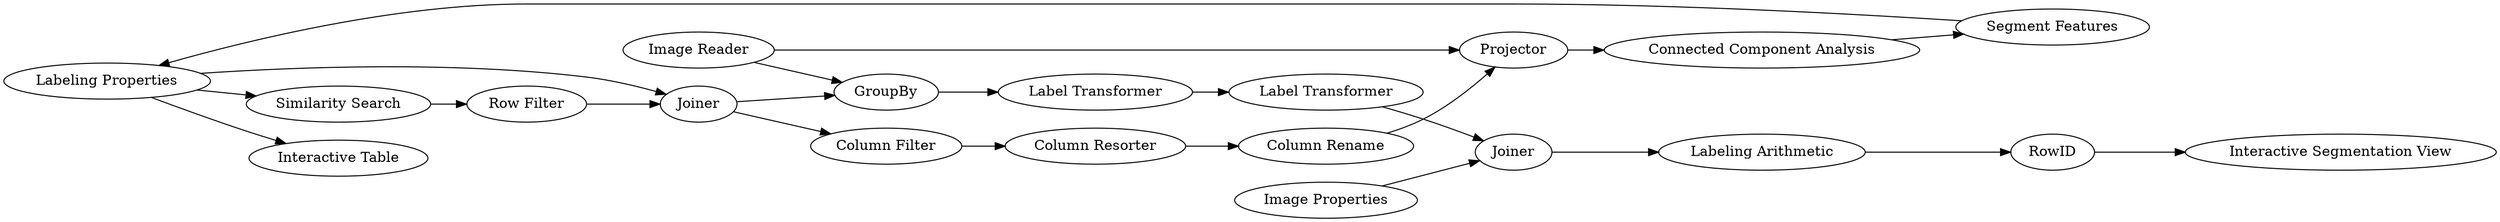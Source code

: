 digraph {
	4 -> 32
	13 -> 15
	21 -> 22
	23 -> 26
	34 -> 38
	5 -> 2
	4 -> 25
	15 -> 39
	1 -> 5
	24 -> 5
	33 -> 34
	4 -> 34
	1 -> 38
	38 -> 21
	14 -> 13
	34 -> 23
	26 -> 24
	32 -> 33
	3 -> 4
	2 -> 3
	22 -> 13
	39 -> 16
	21 [label="Label Transformer"]
	26 [label="Column Resorter"]
	3 [label="Segment Features"]
	24 [label="Column Rename"]
	15 [label="Labeling Arithmetic"]
	25 [label="Interactive Table"]
	16 [label="Interactive Segmentation View"]
	1 [label="Image Reader"]
	22 [label="Label Transformer"]
	23 [label="Column Filter"]
	4 [label="Labeling Properties"]
	14 [label="Image Properties"]
	38 [label=GroupBy]
	5 [label=Projector]
	13 [label=Joiner]
	34 [label=Joiner]
	39 [label=RowID]
	33 [label="Row Filter"]
	32 [label="Similarity Search"]
	2 [label="Connected Component Analysis"]
	rankdir=LR
}
